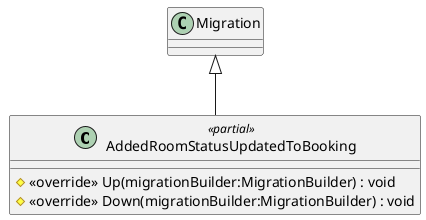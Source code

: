 @startuml
class AddedRoomStatusUpdatedToBooking <<partial>> {
    # <<override>> Up(migrationBuilder:MigrationBuilder) : void
    # <<override>> Down(migrationBuilder:MigrationBuilder) : void
}
Migration <|-- AddedRoomStatusUpdatedToBooking
@enduml
